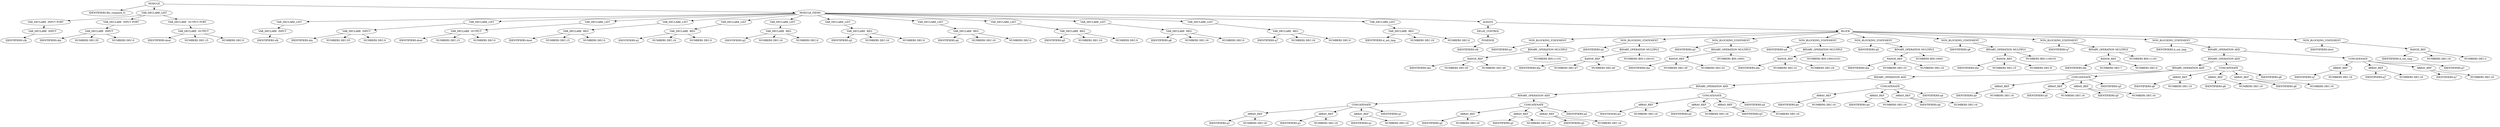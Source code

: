 digraph G {	
ranksep=.25;
	0 [label="MODULE"];
	1 [label="IDENTIFIERS:fltr_compute_f1"];
	0 -> 1;
	2 [label="VAR_DECLARE_LIST"];
	0 -> 2;
	3 [label="VAR_DECLARE  INPUT PORT"];
	2 -> 3;
	4 [label="VAR_DECLARE  INPUT"];
	3 -> 4;
	5 [label="IDENTIFIERS:clk"];
	4 -> 5;
	16 [label="VAR_DECLARE  INPUT PORT"];
	2 -> 16;
	17 [label="VAR_DECLARE  INPUT"];
	16 -> 17;
	18 [label="IDENTIFIERS:din"];
	17 -> 18;
	19 [label="NUMBERS DEC:55"];
	17 -> 19;
	20 [label="NUMBERS DEC:0"];
	17 -> 20;
	29 [label="VAR_DECLARE  OUTPUT PORT"];
	2 -> 29;
	30 [label="VAR_DECLARE  OUTPUT"];
	29 -> 30;
	31 [label="IDENTIFIERS:dout"];
	30 -> 31;
	32 [label="NUMBERS DEC:15"];
	30 -> 32;
	33 [label="NUMBERS DEC:0"];
	30 -> 33;
	42 [label="MODULE_ITEMS"];
	0 -> 42;
	43 [label="VAR_DECLARE_LIST"];
	42 -> 43;
	44 [label="VAR_DECLARE  INPUT"];
	43 -> 44;
	45 [label="IDENTIFIERS:clk"];
	44 -> 45;
	51 [label="VAR_DECLARE_LIST"];
	42 -> 51;
	52 [label="VAR_DECLARE  INPUT"];
	51 -> 52;
	53 [label="IDENTIFIERS:din"];
	52 -> 53;
	54 [label="NUMBERS DEC:55"];
	52 -> 54;
	55 [label="NUMBERS DEC:0"];
	52 -> 55;
	59 [label="VAR_DECLARE_LIST"];
	42 -> 59;
	60 [label="VAR_DECLARE  OUTPUT"];
	59 -> 60;
	61 [label="IDENTIFIERS:dout"];
	60 -> 61;
	62 [label="NUMBERS DEC:15"];
	60 -> 62;
	63 [label="NUMBERS DEC:0"];
	60 -> 63;
	67 [label="VAR_DECLARE_LIST"];
	42 -> 67;
	68 [label="VAR_DECLARE  REG"];
	67 -> 68;
	69 [label="IDENTIFIERS:dout"];
	68 -> 69;
	70 [label="NUMBERS DEC:15"];
	68 -> 70;
	71 [label="NUMBERS DEC:0"];
	68 -> 71;
	75 [label="VAR_DECLARE_LIST"];
	42 -> 75;
	76 [label="VAR_DECLARE  REG"];
	75 -> 76;
	77 [label="IDENTIFIERS:q1"];
	76 -> 77;
	78 [label="NUMBERS DEC:16"];
	76 -> 78;
	79 [label="NUMBERS DEC:0"];
	76 -> 79;
	83 [label="VAR_DECLARE_LIST"];
	42 -> 83;
	84 [label="VAR_DECLARE  REG"];
	83 -> 84;
	85 [label="IDENTIFIERS:q2"];
	84 -> 85;
	86 [label="NUMBERS DEC:16"];
	84 -> 86;
	87 [label="NUMBERS DEC:0"];
	84 -> 87;
	91 [label="VAR_DECLARE_LIST"];
	42 -> 91;
	92 [label="VAR_DECLARE  REG"];
	91 -> 92;
	93 [label="IDENTIFIERS:q3"];
	92 -> 93;
	94 [label="NUMBERS DEC:16"];
	92 -> 94;
	95 [label="NUMBERS DEC:0"];
	92 -> 95;
	99 [label="VAR_DECLARE_LIST"];
	42 -> 99;
	100 [label="VAR_DECLARE  REG"];
	99 -> 100;
	101 [label="IDENTIFIERS:q4"];
	100 -> 101;
	102 [label="NUMBERS DEC:16"];
	100 -> 102;
	103 [label="NUMBERS DEC:0"];
	100 -> 103;
	107 [label="VAR_DECLARE_LIST"];
	42 -> 107;
	108 [label="VAR_DECLARE  REG"];
	107 -> 108;
	109 [label="IDENTIFIERS:q5"];
	108 -> 109;
	110 [label="NUMBERS DEC:16"];
	108 -> 110;
	111 [label="NUMBERS DEC:0"];
	108 -> 111;
	115 [label="VAR_DECLARE_LIST"];
	42 -> 115;
	116 [label="VAR_DECLARE  REG"];
	115 -> 116;
	117 [label="IDENTIFIERS:q6"];
	116 -> 117;
	118 [label="NUMBERS DEC:16"];
	116 -> 118;
	119 [label="NUMBERS DEC:0"];
	116 -> 119;
	123 [label="VAR_DECLARE_LIST"];
	42 -> 123;
	124 [label="VAR_DECLARE  REG"];
	123 -> 124;
	125 [label="IDENTIFIERS:q7"];
	124 -> 125;
	126 [label="NUMBERS DEC:16"];
	124 -> 126;
	127 [label="NUMBERS DEC:0"];
	124 -> 127;
	131 [label="VAR_DECLARE_LIST"];
	42 -> 131;
	132 [label="VAR_DECLARE  REG"];
	131 -> 132;
	133 [label="IDENTIFIERS:d_out_tmp"];
	132 -> 133;
	134 [label="NUMBERS DEC:19"];
	132 -> 134;
	135 [label="NUMBERS DEC:0"];
	132 -> 135;
	139 [label="ALWAYS"];
	42 -> 139;
	140 [label="DELAY_CONTROL"];
	139 -> 140;
	141 [label="POSEDGE"];
	140 -> 141;
	142 [label="IDENTIFIERS:clk"];
	141 -> 142;
	143 [label="BLOCK"];
	139 -> 143;
	144 [label="NON_BLOCKING_STATEMENT"];
	143 -> 144;
	145 [label="IDENTIFIERS:q1"];
	144 -> 145;
	146 [label="BINARY_OPERATION MULTIPLY"];
	144 -> 146;
	147 [label="RANGE_REF"];
	146 -> 147;
	148 [label="IDENTIFIERS:din"];
	147 -> 148;
	149 [label="NUMBERS DEC:55"];
	147 -> 149;
	150 [label="NUMBERS DEC:48"];
	147 -> 150;
	151 [label="NUMBERS BIN:11101"];
	146 -> 151;
	152 [label="NON_BLOCKING_STATEMENT"];
	143 -> 152;
	153 [label="IDENTIFIERS:q2"];
	152 -> 153;
	154 [label="BINARY_OPERATION MULTIPLY"];
	152 -> 154;
	155 [label="RANGE_REF"];
	154 -> 155;
	156 [label="IDENTIFIERS:din"];
	155 -> 156;
	157 [label="NUMBERS DEC:47"];
	155 -> 157;
	158 [label="NUMBERS DEC:40"];
	155 -> 158;
	159 [label="NUMBERS BIN:1100101"];
	154 -> 159;
	160 [label="NON_BLOCKING_STATEMENT"];
	143 -> 160;
	161 [label="IDENTIFIERS:q3"];
	160 -> 161;
	162 [label="BINARY_OPERATION MULTIPLY"];
	160 -> 162;
	163 [label="RANGE_REF"];
	162 -> 163;
	164 [label="IDENTIFIERS:din"];
	163 -> 164;
	165 [label="NUMBERS DEC:39"];
	163 -> 165;
	166 [label="NUMBERS DEC:32"];
	163 -> 166;
	167 [label="NUMBERS BIN:10001"];
	162 -> 167;
	168 [label="NON_BLOCKING_STATEMENT"];
	143 -> 168;
	169 [label="IDENTIFIERS:q4"];
	168 -> 169;
	170 [label="BINARY_OPERATION MULTIPLY"];
	168 -> 170;
	171 [label="RANGE_REF"];
	170 -> 171;
	172 [label="IDENTIFIERS:din"];
	171 -> 172;
	173 [label="NUMBERS DEC:31"];
	171 -> 173;
	174 [label="NUMBERS DEC:24"];
	171 -> 174;
	175 [label="NUMBERS BIN:100010101"];
	170 -> 175;
	176 [label="NON_BLOCKING_STATEMENT"];
	143 -> 176;
	177 [label="IDENTIFIERS:q5"];
	176 -> 177;
	178 [label="BINARY_OPERATION MULTIPLY"];
	176 -> 178;
	179 [label="RANGE_REF"];
	178 -> 179;
	180 [label="IDENTIFIERS:din"];
	179 -> 180;
	181 [label="NUMBERS DEC:23"];
	179 -> 181;
	182 [label="NUMBERS DEC:16"];
	179 -> 182;
	183 [label="NUMBERS BIN:10001"];
	178 -> 183;
	184 [label="NON_BLOCKING_STATEMENT"];
	143 -> 184;
	185 [label="IDENTIFIERS:q6"];
	184 -> 185;
	186 [label="BINARY_OPERATION MULTIPLY"];
	184 -> 186;
	187 [label="RANGE_REF"];
	186 -> 187;
	188 [label="IDENTIFIERS:din"];
	187 -> 188;
	189 [label="NUMBERS DEC:15"];
	187 -> 189;
	190 [label="NUMBERS DEC:8"];
	187 -> 190;
	191 [label="NUMBERS BIN:1100101"];
	186 -> 191;
	192 [label="NON_BLOCKING_STATEMENT"];
	143 -> 192;
	193 [label="IDENTIFIERS:q7"];
	192 -> 193;
	194 [label="BINARY_OPERATION MULTIPLY"];
	192 -> 194;
	195 [label="RANGE_REF"];
	194 -> 195;
	196 [label="IDENTIFIERS:din"];
	195 -> 196;
	197 [label="NUMBERS DEC:7"];
	195 -> 197;
	198 [label="NUMBERS DEC:0"];
	195 -> 198;
	199 [label="NUMBERS BIN:11101"];
	194 -> 199;
	200 [label="NON_BLOCKING_STATEMENT"];
	143 -> 200;
	201 [label="IDENTIFIERS:d_out_tmp"];
	200 -> 201;
	202 [label="BINARY_OPERATION ADD"];
	200 -> 202;
	203 [label="BINARY_OPERATION ADD"];
	202 -> 203;
	204 [label="BINARY_OPERATION ADD"];
	203 -> 204;
	205 [label="BINARY_OPERATION ADD"];
	204 -> 205;
	206 [label="BINARY_OPERATION ADD"];
	205 -> 206;
	207 [label="BINARY_OPERATION ADD"];
	206 -> 207;
	208 [label="CONCATENATE"];
	207 -> 208;
	209 [label="ARRAY_REF"];
	208 -> 209;
	210 [label="IDENTIFIERS:q1"];
	209 -> 210;
	211 [label="NUMBERS DEC:16"];
	209 -> 211;
	212 [label="ARRAY_REF"];
	208 -> 212;
	213 [label="IDENTIFIERS:q1"];
	212 -> 213;
	214 [label="NUMBERS DEC:16"];
	212 -> 214;
	215 [label="ARRAY_REF"];
	208 -> 215;
	216 [label="IDENTIFIERS:q1"];
	215 -> 216;
	217 [label="NUMBERS DEC:16"];
	215 -> 217;
	218 [label="IDENTIFIERS:q1"];
	208 -> 218;
	219 [label="CONCATENATE"];
	207 -> 219;
	220 [label="ARRAY_REF"];
	219 -> 220;
	221 [label="IDENTIFIERS:q2"];
	220 -> 221;
	222 [label="NUMBERS DEC:16"];
	220 -> 222;
	223 [label="ARRAY_REF"];
	219 -> 223;
	224 [label="IDENTIFIERS:q2"];
	223 -> 224;
	225 [label="NUMBERS DEC:16"];
	223 -> 225;
	226 [label="ARRAY_REF"];
	219 -> 226;
	227 [label="IDENTIFIERS:q2"];
	226 -> 227;
	228 [label="NUMBERS DEC:16"];
	226 -> 228;
	229 [label="IDENTIFIERS:q2"];
	219 -> 229;
	230 [label="CONCATENATE"];
	206 -> 230;
	231 [label="ARRAY_REF"];
	230 -> 231;
	232 [label="IDENTIFIERS:q3"];
	231 -> 232;
	233 [label="NUMBERS DEC:16"];
	231 -> 233;
	234 [label="ARRAY_REF"];
	230 -> 234;
	235 [label="IDENTIFIERS:q3"];
	234 -> 235;
	236 [label="NUMBERS DEC:16"];
	234 -> 236;
	237 [label="ARRAY_REF"];
	230 -> 237;
	238 [label="IDENTIFIERS:q3"];
	237 -> 238;
	239 [label="NUMBERS DEC:16"];
	237 -> 239;
	240 [label="IDENTIFIERS:q3"];
	230 -> 240;
	241 [label="CONCATENATE"];
	205 -> 241;
	242 [label="ARRAY_REF"];
	241 -> 242;
	243 [label="IDENTIFIERS:q4"];
	242 -> 243;
	244 [label="NUMBERS DEC:16"];
	242 -> 244;
	245 [label="ARRAY_REF"];
	241 -> 245;
	246 [label="IDENTIFIERS:q4"];
	245 -> 246;
	247 [label="NUMBERS DEC:16"];
	245 -> 247;
	248 [label="ARRAY_REF"];
	241 -> 248;
	249 [label="IDENTIFIERS:q4"];
	248 -> 249;
	250 [label="NUMBERS DEC:16"];
	248 -> 250;
	251 [label="IDENTIFIERS:q4"];
	241 -> 251;
	252 [label="CONCATENATE"];
	204 -> 252;
	253 [label="ARRAY_REF"];
	252 -> 253;
	254 [label="IDENTIFIERS:q5"];
	253 -> 254;
	255 [label="NUMBERS DEC:16"];
	253 -> 255;
	256 [label="ARRAY_REF"];
	252 -> 256;
	257 [label="IDENTIFIERS:q5"];
	256 -> 257;
	258 [label="NUMBERS DEC:16"];
	256 -> 258;
	259 [label="ARRAY_REF"];
	252 -> 259;
	260 [label="IDENTIFIERS:q5"];
	259 -> 260;
	261 [label="NUMBERS DEC:16"];
	259 -> 261;
	262 [label="IDENTIFIERS:q5"];
	252 -> 262;
	263 [label="CONCATENATE"];
	203 -> 263;
	264 [label="ARRAY_REF"];
	263 -> 264;
	265 [label="IDENTIFIERS:q6"];
	264 -> 265;
	266 [label="NUMBERS DEC:16"];
	264 -> 266;
	267 [label="ARRAY_REF"];
	263 -> 267;
	268 [label="IDENTIFIERS:q6"];
	267 -> 268;
	269 [label="NUMBERS DEC:16"];
	267 -> 269;
	270 [label="ARRAY_REF"];
	263 -> 270;
	271 [label="IDENTIFIERS:q6"];
	270 -> 271;
	272 [label="NUMBERS DEC:16"];
	270 -> 272;
	273 [label="IDENTIFIERS:q6"];
	263 -> 273;
	274 [label="CONCATENATE"];
	202 -> 274;
	275 [label="ARRAY_REF"];
	274 -> 275;
	276 [label="IDENTIFIERS:q7"];
	275 -> 276;
	277 [label="NUMBERS DEC:16"];
	275 -> 277;
	278 [label="ARRAY_REF"];
	274 -> 278;
	279 [label="IDENTIFIERS:q7"];
	278 -> 279;
	280 [label="NUMBERS DEC:16"];
	278 -> 280;
	281 [label="ARRAY_REF"];
	274 -> 281;
	282 [label="IDENTIFIERS:q7"];
	281 -> 282;
	283 [label="NUMBERS DEC:16"];
	281 -> 283;
	284 [label="IDENTIFIERS:q7"];
	274 -> 284;
	285 [label="NON_BLOCKING_STATEMENT"];
	143 -> 285;
	286 [label="IDENTIFIERS:dout"];
	285 -> 286;
	287 [label="RANGE_REF"];
	285 -> 287;
	288 [label="IDENTIFIERS:d_out_tmp"];
	287 -> 288;
	289 [label="NUMBERS DEC:18"];
	287 -> 289;
	290 [label="NUMBERS DEC:3"];
	287 -> 290;
}
